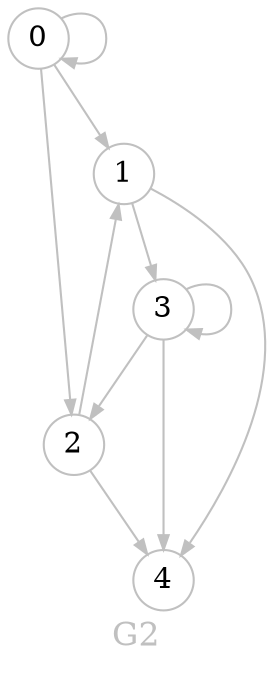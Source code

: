 digraph G2 {
	graph [bgcolor="#ffffff00" fontcolor=grey fontsize=16 label=G2 overlap=false]
	node [color=grey fixedsize=true fontsize=14 shape=circle style=filled width=0.4]
	edge [arrowsize=0.7 color=grey fontcolor=grey fontsize=12]
	node [fillcolor="#ffffff"]
	0
	node [fillcolor="#ffffff"]
	1
	node [fillcolor="#ffffff"]
	2
	node [fillcolor="#ffffff"]
	3
	node [fillcolor="#ffffff"]
	4
	0 -> 0
	0 -> 1
	0 -> 2
	1 -> 3
	1 -> 4
	2 -> 1
	2 -> 4
	3 -> 2
	3 -> 3
	3 -> 4
}
